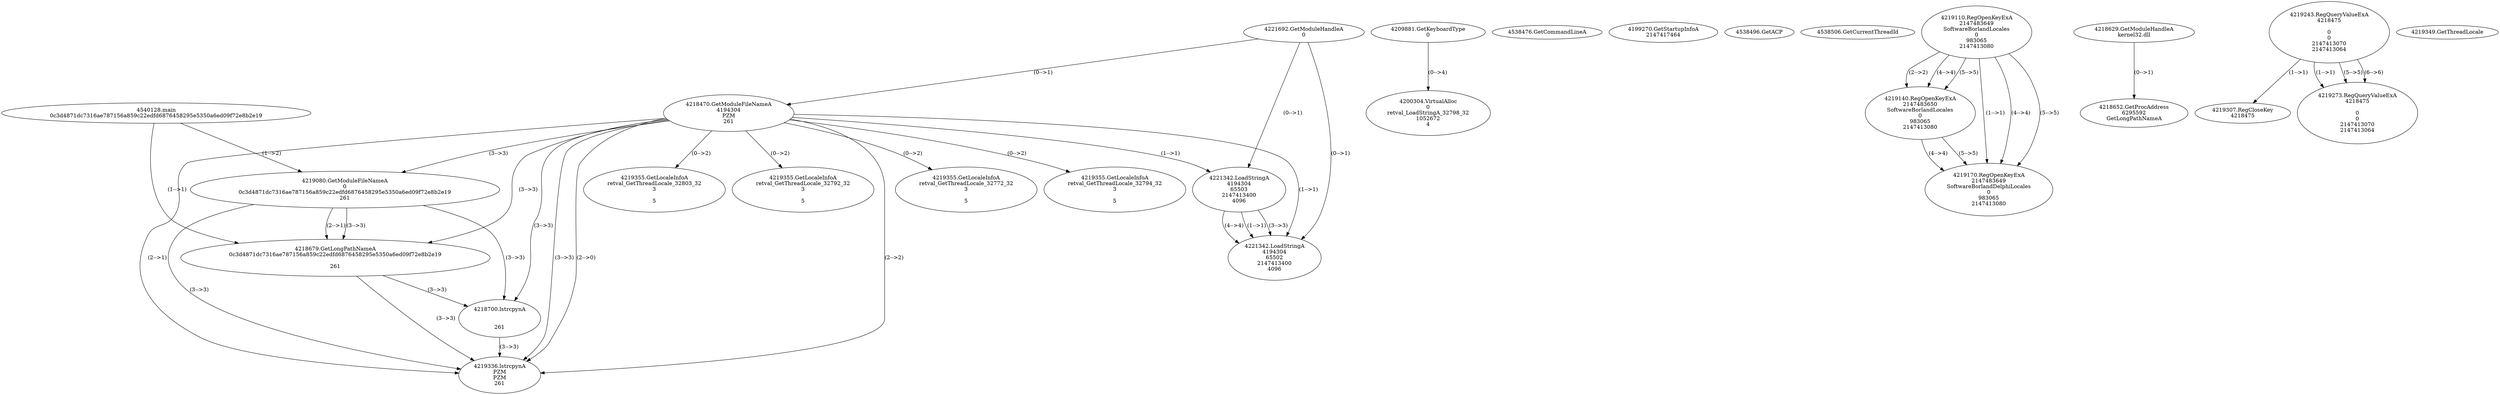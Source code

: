 // Global SCDG with merge call
digraph {
	0 [label="4540128.main
0c3d4871dc7316ae787156a859c22edfd6876458295e5350a6ed09f72e8b2e19"]
	1 [label="4221692.GetModuleHandleA
0"]
	2 [label="4209881.GetKeyboardType
0"]
	3 [label="4538476.GetCommandLineA
"]
	4 [label="4199270.GetStartupInfoA
2147417464"]
	5 [label="4538496.GetACP
"]
	6 [label="4538506.GetCurrentThreadId
"]
	7 [label="4218470.GetModuleFileNameA
4194304
PZM
261"]
	1 -> 7 [label="(0-->1)"]
	8 [label="4219080.GetModuleFileNameA
0
0c3d4871dc7316ae787156a859c22edfd6876458295e5350a6ed09f72e8b2e19
261"]
	0 -> 8 [label="(1-->2)"]
	7 -> 8 [label="(3-->3)"]
	9 [label="4219110.RegOpenKeyExA
2147483649
Software\Borland\Locales
0
983065
2147413080"]
	10 [label="4219140.RegOpenKeyExA
2147483650
Software\Borland\Locales
0
983065
2147413080"]
	9 -> 10 [label="(2-->2)"]
	9 -> 10 [label="(4-->4)"]
	9 -> 10 [label="(5-->5)"]
	11 [label="4219170.RegOpenKeyExA
2147483649
Software\Borland\Delphi\Locales
0
983065
2147413080"]
	9 -> 11 [label="(1-->1)"]
	9 -> 11 [label="(4-->4)"]
	10 -> 11 [label="(4-->4)"]
	9 -> 11 [label="(5-->5)"]
	10 -> 11 [label="(5-->5)"]
	12 [label="4218629.GetModuleHandleA
kernel32.dll"]
	13 [label="4218652.GetProcAddress
6295592
GetLongPathNameA"]
	12 -> 13 [label="(0-->1)"]
	14 [label="4218679.GetLongPathNameA
0c3d4871dc7316ae787156a859c22edfd6876458295e5350a6ed09f72e8b2e19

261"]
	0 -> 14 [label="(1-->1)"]
	8 -> 14 [label="(2-->1)"]
	7 -> 14 [label="(3-->3)"]
	8 -> 14 [label="(3-->3)"]
	15 [label="4218700.lstrcpynA


261"]
	7 -> 15 [label="(3-->3)"]
	8 -> 15 [label="(3-->3)"]
	14 -> 15 [label="(3-->3)"]
	16 [label="4219243.RegQueryValueExA
4218475

0
0
2147413070
2147413064"]
	17 [label="4219307.RegCloseKey
4218475"]
	16 -> 17 [label="(1-->1)"]
	18 [label="4219336.lstrcpynA
PZM
PZM
261"]
	7 -> 18 [label="(2-->1)"]
	7 -> 18 [label="(2-->2)"]
	7 -> 18 [label="(3-->3)"]
	8 -> 18 [label="(3-->3)"]
	14 -> 18 [label="(3-->3)"]
	15 -> 18 [label="(3-->3)"]
	7 -> 18 [label="(2-->0)"]
	19 [label="4219349.GetThreadLocale
"]
	20 [label="4219355.GetLocaleInfoA
retval_GetThreadLocale_32803_32
3

5"]
	7 -> 20 [label="(0-->2)"]
	21 [label="4221342.LoadStringA
4194304
65503
2147413400
4096"]
	1 -> 21 [label="(0-->1)"]
	7 -> 21 [label="(1-->1)"]
	22 [label="4219273.RegQueryValueExA
4218475

0
0
2147413070
2147413064"]
	16 -> 22 [label="(1-->1)"]
	16 -> 22 [label="(5-->5)"]
	16 -> 22 [label="(6-->6)"]
	23 [label="4219355.GetLocaleInfoA
retval_GetThreadLocale_32792_32
3

5"]
	7 -> 23 [label="(0-->2)"]
	24 [label="4221342.LoadStringA
4194304
65502
2147413400
4096"]
	1 -> 24 [label="(0-->1)"]
	7 -> 24 [label="(1-->1)"]
	21 -> 24 [label="(1-->1)"]
	21 -> 24 [label="(3-->3)"]
	21 -> 24 [label="(4-->4)"]
	25 [label="4219355.GetLocaleInfoA
retval_GetThreadLocale_32772_32
3

5"]
	7 -> 25 [label="(0-->2)"]
	26 [label="4219355.GetLocaleInfoA
retval_GetThreadLocale_32794_32
3

5"]
	7 -> 26 [label="(0-->2)"]
	27 [label="4200304.VirtualAlloc
0
retval_LoadStringA_32798_32
1052672
4"]
	2 -> 27 [label="(0-->4)"]
}
